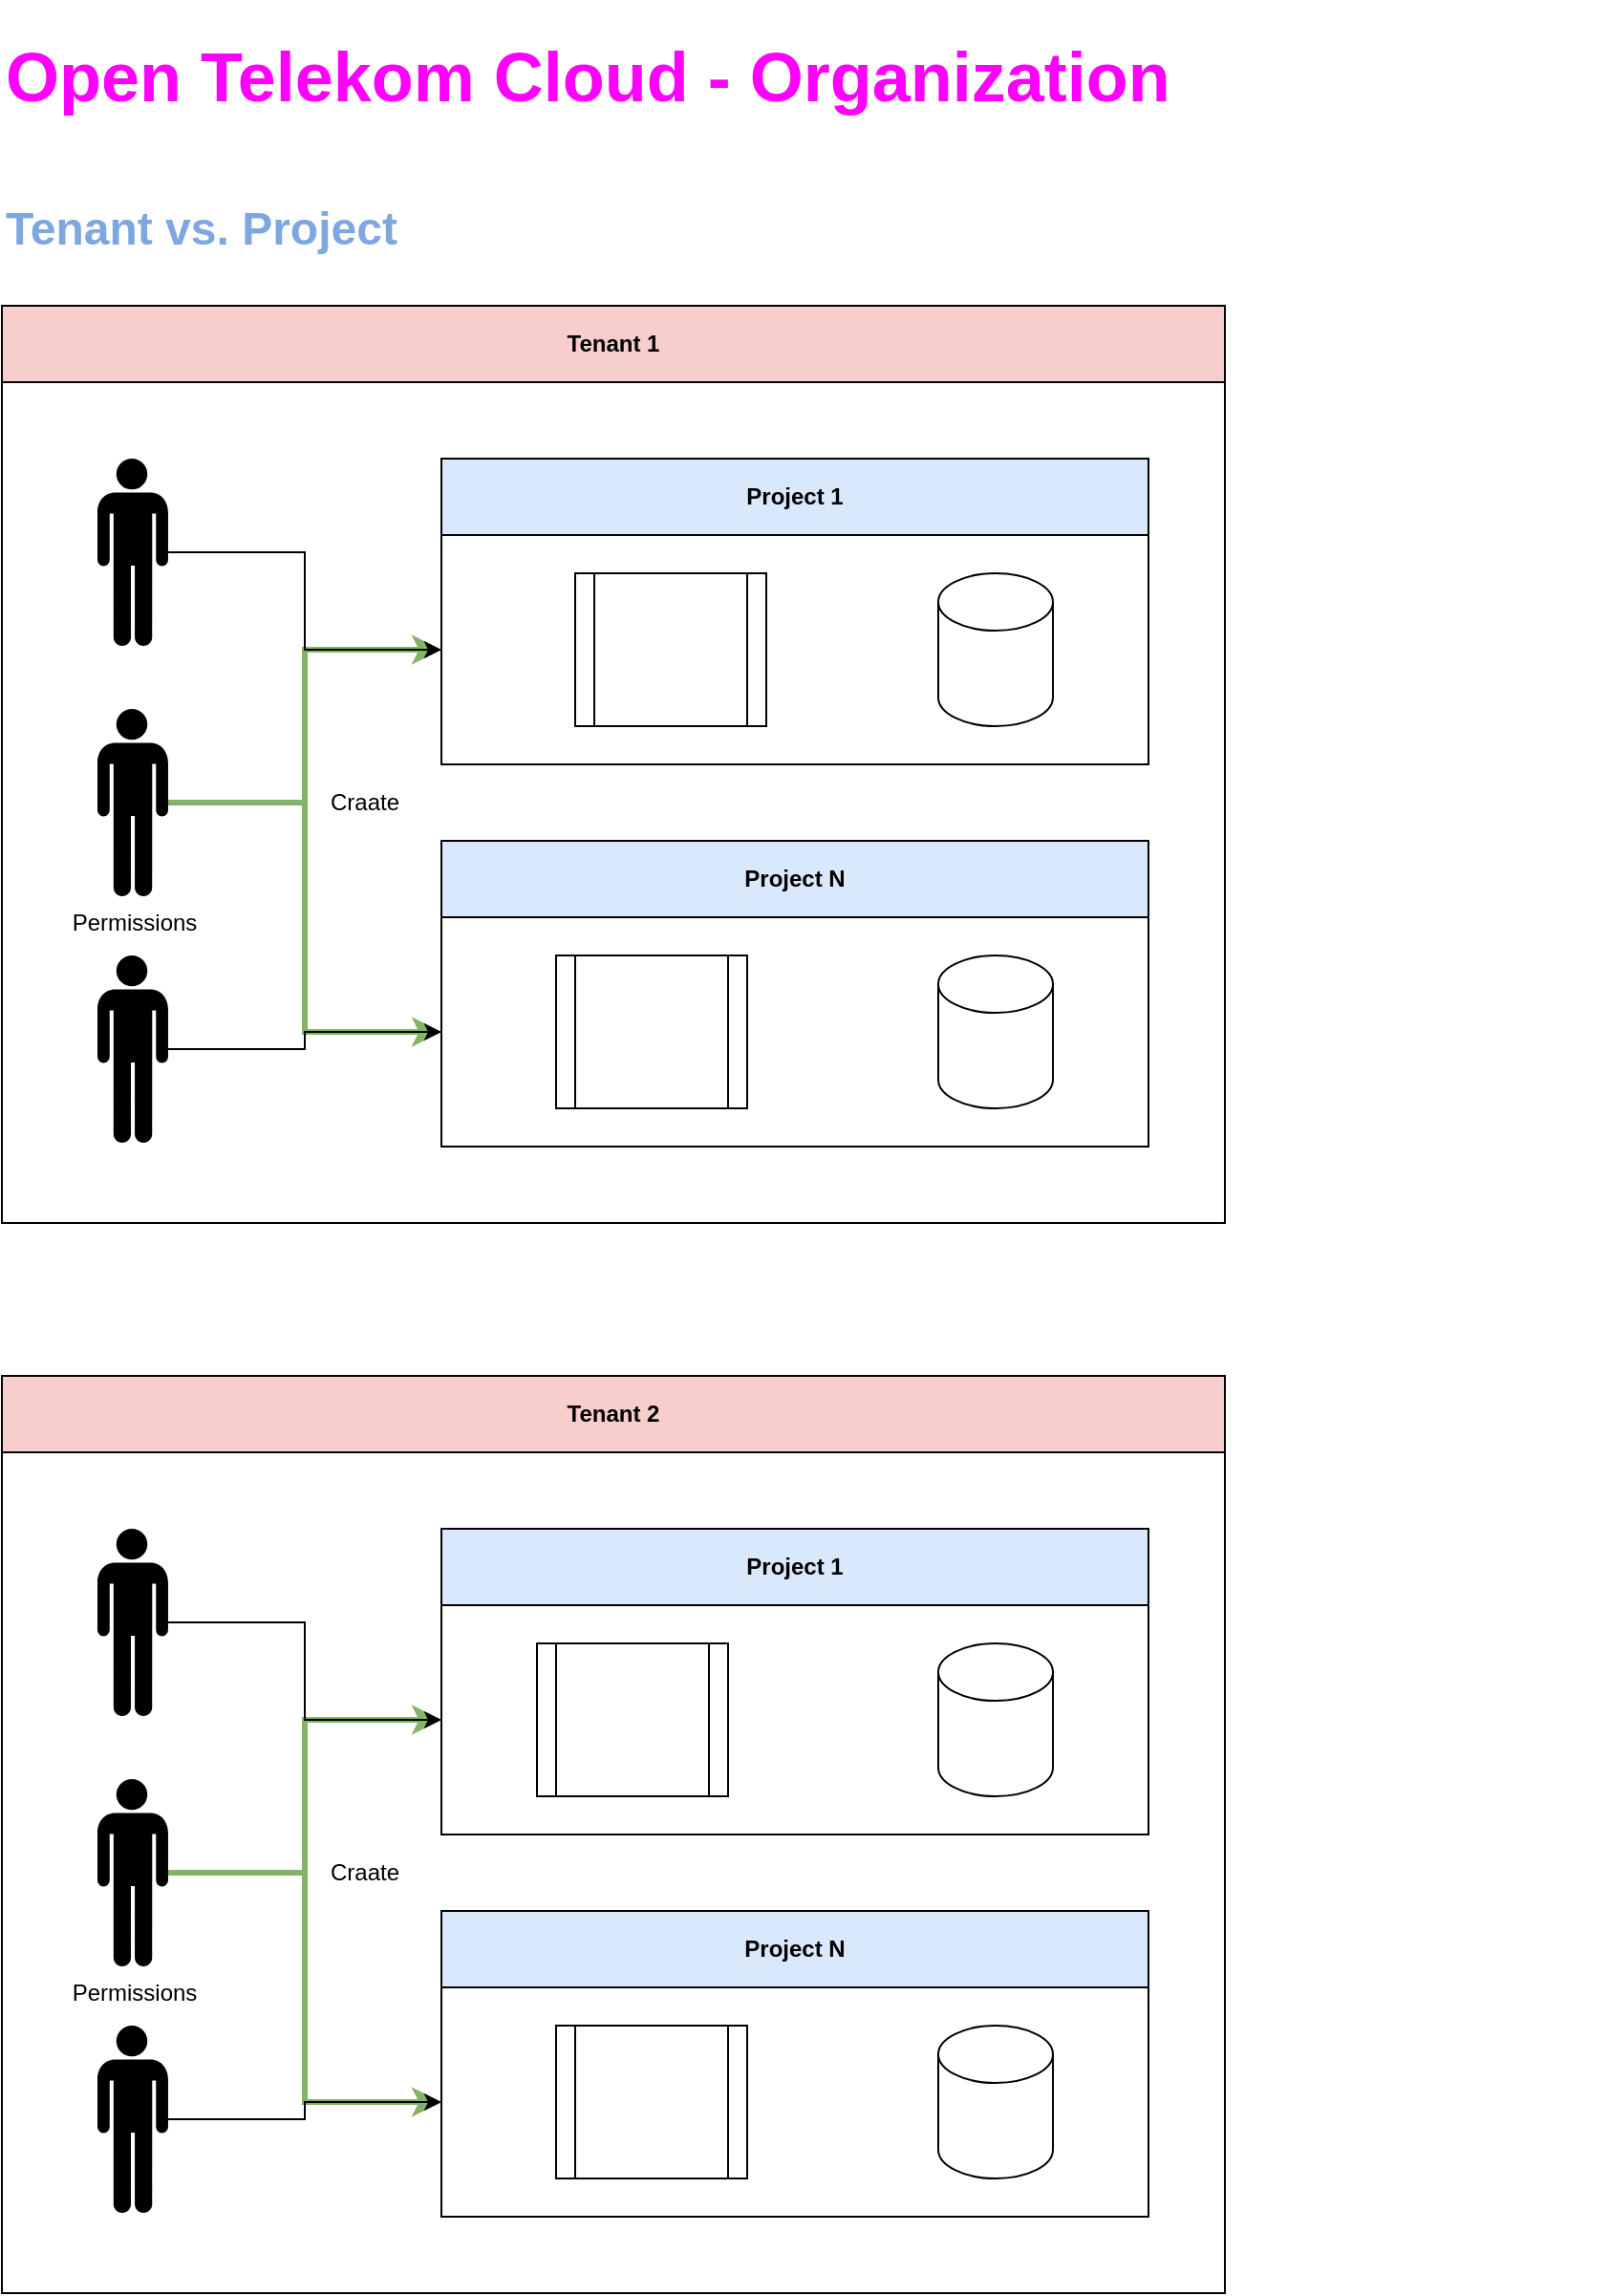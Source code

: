 <mxfile version="24.4.8" type="github" pages="2">
  <diagram name="Tenant vs Project" id="c4ROCUiDvdRLFXxvr4zi">
    <mxGraphModel dx="984" dy="666" grid="1" gridSize="10" guides="1" tooltips="1" connect="1" arrows="1" fold="1" page="1" pageScale="1" pageWidth="4681" pageHeight="3300" math="0" shadow="0">
      <root>
        <mxCell id="0" />
        <mxCell id="1" parent="0" />
        <mxCell id="LXGlJ75uYztM8jgdjXsb-1" value="Open Telekom Cloud - Organization" style="text;html=1;align=left;verticalAlign=middle;whiteSpace=wrap;rounded=0;fontStyle=1;fontSize=36;fontColor=#FF00FF;" vertex="1" parent="1">
          <mxGeometry x="80" y="80" width="840" height="80" as="geometry" />
        </mxCell>
        <mxCell id="LXGlJ75uYztM8jgdjXsb-2" value="Tenant vs. Project" style="text;html=1;align=left;verticalAlign=middle;whiteSpace=wrap;rounded=0;fontStyle=1;fontSize=24;fontColor=#7EA6E0;" vertex="1" parent="1">
          <mxGeometry x="80" y="160" width="840" height="80" as="geometry" />
        </mxCell>
        <mxCell id="LXGlJ75uYztM8jgdjXsb-4" value="" style="rounded=0;whiteSpace=wrap;html=1;" vertex="1" parent="1">
          <mxGeometry x="80" y="280" width="640" height="440" as="geometry" />
        </mxCell>
        <mxCell id="LXGlJ75uYztM8jgdjXsb-5" value="&lt;b&gt;Tenant 1&lt;/b&gt;" style="rounded=0;whiteSpace=wrap;html=1;fillColor=#f8cecc;strokeColor=#000000;" vertex="1" parent="1">
          <mxGeometry x="80" y="240" width="640" height="40" as="geometry" />
        </mxCell>
        <mxCell id="LXGlJ75uYztM8jgdjXsb-11" style="edgeStyle=orthogonalEdgeStyle;rounded=0;orthogonalLoop=1;jettySize=auto;html=1;fillColor=#d5e8d4;strokeColor=#82b366;strokeWidth=3;" edge="1" parent="1" source="LXGlJ75uYztM8jgdjXsb-6" target="LXGlJ75uYztM8jgdjXsb-7">
          <mxGeometry relative="1" as="geometry" />
        </mxCell>
        <mxCell id="LXGlJ75uYztM8jgdjXsb-12" style="edgeStyle=orthogonalEdgeStyle;rounded=0;orthogonalLoop=1;jettySize=auto;html=1;exitX=1;exitY=0.5;exitDx=0;exitDy=0;exitPerimeter=0;entryX=0;entryY=0.5;entryDx=0;entryDy=0;fillColor=#d5e8d4;strokeColor=#82b366;strokeWidth=3;" edge="1" parent="1" source="LXGlJ75uYztM8jgdjXsb-6" target="LXGlJ75uYztM8jgdjXsb-9">
          <mxGeometry relative="1" as="geometry" />
        </mxCell>
        <mxCell id="LXGlJ75uYztM8jgdjXsb-6" value="Permissions" style="shape=mxgraph.signs.people.man_1;html=1;pointerEvents=1;fillColor=#000000;strokeColor=none;verticalLabelPosition=bottom;verticalAlign=top;align=center;sketch=0;" vertex="1" parent="1">
          <mxGeometry x="130" y="451" width="37" height="98" as="geometry" />
        </mxCell>
        <mxCell id="LXGlJ75uYztM8jgdjXsb-7" value="" style="rounded=0;whiteSpace=wrap;html=1;" vertex="1" parent="1">
          <mxGeometry x="310" y="360" width="370" height="120" as="geometry" />
        </mxCell>
        <mxCell id="LXGlJ75uYztM8jgdjXsb-8" value="&lt;b&gt;Project 1&lt;/b&gt;" style="rounded=0;whiteSpace=wrap;html=1;fillColor=#dae8fc;strokeColor=#000000;" vertex="1" parent="1">
          <mxGeometry x="310" y="320" width="370" height="40" as="geometry" />
        </mxCell>
        <mxCell id="LXGlJ75uYztM8jgdjXsb-9" value="" style="rounded=0;whiteSpace=wrap;html=1;" vertex="1" parent="1">
          <mxGeometry x="310" y="560" width="370" height="120" as="geometry" />
        </mxCell>
        <mxCell id="LXGlJ75uYztM8jgdjXsb-10" value="&lt;b&gt;Project N&lt;/b&gt;" style="rounded=0;whiteSpace=wrap;html=1;fillColor=#dae8fc;strokeColor=#000000;" vertex="1" parent="1">
          <mxGeometry x="310" y="520" width="370" height="40" as="geometry" />
        </mxCell>
        <mxCell id="LXGlJ75uYztM8jgdjXsb-16" style="edgeStyle=orthogonalEdgeStyle;rounded=0;orthogonalLoop=1;jettySize=auto;html=1;entryX=0;entryY=0.5;entryDx=0;entryDy=0;" edge="1" parent="1" source="LXGlJ75uYztM8jgdjXsb-13" target="LXGlJ75uYztM8jgdjXsb-7">
          <mxGeometry relative="1" as="geometry" />
        </mxCell>
        <mxCell id="LXGlJ75uYztM8jgdjXsb-13" value="" style="shape=mxgraph.signs.people.man_1;html=1;pointerEvents=1;fillColor=#000000;strokeColor=none;verticalLabelPosition=bottom;verticalAlign=top;align=center;sketch=0;" vertex="1" parent="1">
          <mxGeometry x="130" y="320" width="37" height="98" as="geometry" />
        </mxCell>
        <mxCell id="LXGlJ75uYztM8jgdjXsb-17" style="edgeStyle=orthogonalEdgeStyle;rounded=0;orthogonalLoop=1;jettySize=auto;html=1;exitX=1;exitY=0.5;exitDx=0;exitDy=0;exitPerimeter=0;entryX=0;entryY=0.5;entryDx=0;entryDy=0;" edge="1" parent="1" source="LXGlJ75uYztM8jgdjXsb-14" target="LXGlJ75uYztM8jgdjXsb-9">
          <mxGeometry relative="1" as="geometry" />
        </mxCell>
        <mxCell id="LXGlJ75uYztM8jgdjXsb-14" value="" style="shape=mxgraph.signs.people.man_1;html=1;pointerEvents=1;fillColor=#000000;strokeColor=none;verticalLabelPosition=bottom;verticalAlign=top;align=center;sketch=0;" vertex="1" parent="1">
          <mxGeometry x="130" y="580" width="37" height="98" as="geometry" />
        </mxCell>
        <mxCell id="LXGlJ75uYztM8jgdjXsb-15" value="Craate" style="text;html=1;align=center;verticalAlign=middle;whiteSpace=wrap;rounded=0;" vertex="1" parent="1">
          <mxGeometry x="240" y="485" width="60" height="30" as="geometry" />
        </mxCell>
        <mxCell id="LXGlJ75uYztM8jgdjXsb-19" value="" style="shape=cylinder3;whiteSpace=wrap;html=1;boundedLbl=1;backgroundOutline=1;size=15;" vertex="1" parent="1">
          <mxGeometry x="570" y="380" width="60" height="80" as="geometry" />
        </mxCell>
        <mxCell id="LXGlJ75uYztM8jgdjXsb-21" value="" style="shape=cylinder3;whiteSpace=wrap;html=1;boundedLbl=1;backgroundOutline=1;size=15;" vertex="1" parent="1">
          <mxGeometry x="570" y="580" width="60" height="80" as="geometry" />
        </mxCell>
        <mxCell id="LXGlJ75uYztM8jgdjXsb-24" value="" style="rounded=0;whiteSpace=wrap;html=1;" vertex="1" parent="1">
          <mxGeometry x="80" y="840" width="640" height="440" as="geometry" />
        </mxCell>
        <mxCell id="LXGlJ75uYztM8jgdjXsb-25" value="&lt;b&gt;Tenant 2&lt;/b&gt;" style="rounded=0;whiteSpace=wrap;html=1;fillColor=#f8cecc;strokeColor=#000000;" vertex="1" parent="1">
          <mxGeometry x="80" y="800" width="640" height="40" as="geometry" />
        </mxCell>
        <mxCell id="LXGlJ75uYztM8jgdjXsb-26" style="edgeStyle=orthogonalEdgeStyle;rounded=0;orthogonalLoop=1;jettySize=auto;html=1;fillColor=#d5e8d4;strokeColor=#82b366;strokeWidth=3;" edge="1" parent="1" source="LXGlJ75uYztM8jgdjXsb-28" target="LXGlJ75uYztM8jgdjXsb-29">
          <mxGeometry relative="1" as="geometry" />
        </mxCell>
        <mxCell id="LXGlJ75uYztM8jgdjXsb-27" style="edgeStyle=orthogonalEdgeStyle;rounded=0;orthogonalLoop=1;jettySize=auto;html=1;exitX=1;exitY=0.5;exitDx=0;exitDy=0;exitPerimeter=0;entryX=0;entryY=0.5;entryDx=0;entryDy=0;fillColor=#d5e8d4;strokeColor=#82b366;strokeWidth=3;" edge="1" parent="1" source="LXGlJ75uYztM8jgdjXsb-28" target="LXGlJ75uYztM8jgdjXsb-31">
          <mxGeometry relative="1" as="geometry" />
        </mxCell>
        <mxCell id="LXGlJ75uYztM8jgdjXsb-28" value="Permissions" style="shape=mxgraph.signs.people.man_1;html=1;pointerEvents=1;fillColor=#000000;strokeColor=none;verticalLabelPosition=bottom;verticalAlign=top;align=center;sketch=0;" vertex="1" parent="1">
          <mxGeometry x="130" y="1011" width="37" height="98" as="geometry" />
        </mxCell>
        <mxCell id="LXGlJ75uYztM8jgdjXsb-29" value="" style="rounded=0;whiteSpace=wrap;html=1;" vertex="1" parent="1">
          <mxGeometry x="310" y="920" width="370" height="120" as="geometry" />
        </mxCell>
        <mxCell id="LXGlJ75uYztM8jgdjXsb-30" value="&lt;b&gt;Project 1&lt;/b&gt;" style="rounded=0;whiteSpace=wrap;html=1;fillColor=#dae8fc;strokeColor=#000000;" vertex="1" parent="1">
          <mxGeometry x="310" y="880" width="370" height="40" as="geometry" />
        </mxCell>
        <mxCell id="LXGlJ75uYztM8jgdjXsb-31" value="" style="rounded=0;whiteSpace=wrap;html=1;" vertex="1" parent="1">
          <mxGeometry x="310" y="1120" width="370" height="120" as="geometry" />
        </mxCell>
        <mxCell id="LXGlJ75uYztM8jgdjXsb-32" value="&lt;b&gt;Project N&lt;/b&gt;" style="rounded=0;whiteSpace=wrap;html=1;fillColor=#dae8fc;strokeColor=#000000;" vertex="1" parent="1">
          <mxGeometry x="310" y="1080" width="370" height="40" as="geometry" />
        </mxCell>
        <mxCell id="LXGlJ75uYztM8jgdjXsb-33" style="edgeStyle=orthogonalEdgeStyle;rounded=0;orthogonalLoop=1;jettySize=auto;html=1;entryX=0;entryY=0.5;entryDx=0;entryDy=0;" edge="1" parent="1" source="LXGlJ75uYztM8jgdjXsb-34" target="LXGlJ75uYztM8jgdjXsb-29">
          <mxGeometry relative="1" as="geometry" />
        </mxCell>
        <mxCell id="LXGlJ75uYztM8jgdjXsb-34" value="" style="shape=mxgraph.signs.people.man_1;html=1;pointerEvents=1;fillColor=#000000;strokeColor=none;verticalLabelPosition=bottom;verticalAlign=top;align=center;sketch=0;" vertex="1" parent="1">
          <mxGeometry x="130" y="880" width="37" height="98" as="geometry" />
        </mxCell>
        <mxCell id="LXGlJ75uYztM8jgdjXsb-35" style="edgeStyle=orthogonalEdgeStyle;rounded=0;orthogonalLoop=1;jettySize=auto;html=1;exitX=1;exitY=0.5;exitDx=0;exitDy=0;exitPerimeter=0;entryX=0;entryY=0.5;entryDx=0;entryDy=0;" edge="1" parent="1" source="LXGlJ75uYztM8jgdjXsb-36" target="LXGlJ75uYztM8jgdjXsb-31">
          <mxGeometry relative="1" as="geometry" />
        </mxCell>
        <mxCell id="LXGlJ75uYztM8jgdjXsb-36" value="" style="shape=mxgraph.signs.people.man_1;html=1;pointerEvents=1;fillColor=#000000;strokeColor=none;verticalLabelPosition=bottom;verticalAlign=top;align=center;sketch=0;" vertex="1" parent="1">
          <mxGeometry x="130" y="1140" width="37" height="98" as="geometry" />
        </mxCell>
        <mxCell id="LXGlJ75uYztM8jgdjXsb-37" value="Craate" style="text;html=1;align=center;verticalAlign=middle;whiteSpace=wrap;rounded=0;" vertex="1" parent="1">
          <mxGeometry x="240" y="1045" width="60" height="30" as="geometry" />
        </mxCell>
        <mxCell id="LXGlJ75uYztM8jgdjXsb-39" value="" style="shape=cylinder3;whiteSpace=wrap;html=1;boundedLbl=1;backgroundOutline=1;size=15;" vertex="1" parent="1">
          <mxGeometry x="570" y="940" width="60" height="80" as="geometry" />
        </mxCell>
        <mxCell id="LXGlJ75uYztM8jgdjXsb-41" value="" style="shape=cylinder3;whiteSpace=wrap;html=1;boundedLbl=1;backgroundOutline=1;size=15;" vertex="1" parent="1">
          <mxGeometry x="570" y="1140" width="60" height="80" as="geometry" />
        </mxCell>
        <mxCell id="6TwjlsDjyItWxflC3rAK-1" value="" style="shape=process;whiteSpace=wrap;html=1;backgroundOutline=1;" vertex="1" parent="1">
          <mxGeometry x="380" y="380" width="100" height="80" as="geometry" />
        </mxCell>
        <mxCell id="6TwjlsDjyItWxflC3rAK-2" value="" style="shape=process;whiteSpace=wrap;html=1;backgroundOutline=1;" vertex="1" parent="1">
          <mxGeometry x="370" y="580" width="100" height="80" as="geometry" />
        </mxCell>
        <mxCell id="6TwjlsDjyItWxflC3rAK-3" value="" style="shape=process;whiteSpace=wrap;html=1;backgroundOutline=1;" vertex="1" parent="1">
          <mxGeometry x="360" y="940" width="100" height="80" as="geometry" />
        </mxCell>
        <mxCell id="6TwjlsDjyItWxflC3rAK-4" value="" style="shape=process;whiteSpace=wrap;html=1;backgroundOutline=1;" vertex="1" parent="1">
          <mxGeometry x="370" y="1140" width="100" height="80" as="geometry" />
        </mxCell>
      </root>
    </mxGraphModel>
  </diagram>
  <diagram id="AiTs2hDahVgRjFR71x_S" name="Quotas">
    <mxGraphModel dx="1158" dy="784" grid="1" gridSize="10" guides="1" tooltips="1" connect="1" arrows="1" fold="1" page="1" pageScale="1" pageWidth="4681" pageHeight="3300" math="0" shadow="0">
      <root>
        <mxCell id="0" />
        <mxCell id="1" parent="0" />
        <mxCell id="Yce0ifNjrcWplOYvklSw-1" value="Open Telekom Cloud - Organization" style="text;html=1;align=left;verticalAlign=middle;whiteSpace=wrap;rounded=0;fontStyle=1;fontSize=36;fontColor=#FF00FF;" vertex="1" parent="1">
          <mxGeometry x="80" y="80" width="840" height="80" as="geometry" />
        </mxCell>
        <mxCell id="Yce0ifNjrcWplOYvklSw-2" value="Quotas" style="text;html=1;align=left;verticalAlign=middle;whiteSpace=wrap;rounded=0;fontStyle=1;fontSize=24;fontColor=#7EA6E0;" vertex="1" parent="1">
          <mxGeometry x="80" y="160" width="840" height="80" as="geometry" />
        </mxCell>
        <mxCell id="qigz9psFYk7647y8FOs9-1" value="" style="rounded=0;whiteSpace=wrap;html=1;fillColor=none;" vertex="1" parent="1">
          <mxGeometry x="80" y="280" width="960" height="720" as="geometry" />
        </mxCell>
        <mxCell id="qigz9psFYk7647y8FOs9-2" value="&lt;b&gt;Tenant 1&lt;/b&gt;" style="rounded=0;whiteSpace=wrap;html=1;fillColor=#f8cecc;strokeColor=#b85450;" vertex="1" parent="1">
          <mxGeometry x="80" y="240" width="960" height="40" as="geometry" />
        </mxCell>
        <mxCell id="qigz9psFYk7647y8FOs9-3" value="" style="rounded=0;whiteSpace=wrap;html=1;" vertex="1" parent="1">
          <mxGeometry x="120" y="360" width="880" height="120" as="geometry" />
        </mxCell>
        <mxCell id="qigz9psFYk7647y8FOs9-4" value="&lt;b&gt;Base Project&lt;/b&gt;" style="rounded=0;whiteSpace=wrap;html=1;fillColor=#dae8fc;strokeColor=#000000;" vertex="1" parent="1">
          <mxGeometry x="120" y="320" width="880" height="40" as="geometry" />
        </mxCell>
        <mxCell id="qigz9psFYk7647y8FOs9-14" value="" style="group" vertex="1" connectable="0" parent="1">
          <mxGeometry x="160" y="380" width="810" height="80" as="geometry" />
        </mxCell>
        <mxCell id="qigz9psFYk7647y8FOs9-5" value="" style="ellipse;shape=cloud;whiteSpace=wrap;html=1;" vertex="1" parent="qigz9psFYk7647y8FOs9-14">
          <mxGeometry x="440" width="70" height="80" as="geometry" />
        </mxCell>
        <mxCell id="qigz9psFYk7647y8FOs9-7" value="10 ECS&#39;&lt;div&gt;40 vCPUs&lt;/div&gt;&lt;div&gt;16 GB RAM&lt;/div&gt;" style="text;html=1;align=left;verticalAlign=middle;whiteSpace=wrap;rounded=0;" vertex="1" parent="qigz9psFYk7647y8FOs9-14">
          <mxGeometry x="120" width="120" height="80" as="geometry" />
        </mxCell>
        <mxCell id="qigz9psFYk7647y8FOs9-8" value="" style="shape=cylinder3;whiteSpace=wrap;html=1;boundedLbl=1;backgroundOutline=1;size=15;" vertex="1" parent="qigz9psFYk7647y8FOs9-14">
          <mxGeometry x="240" width="60" height="80" as="geometry" />
        </mxCell>
        <mxCell id="qigz9psFYk7647y8FOs9-9" value="50 Disks&lt;div&gt;12,500 GB&lt;/div&gt;&lt;div&gt;3,000 Snapshots&lt;/div&gt;" style="text;html=1;align=left;verticalAlign=middle;whiteSpace=wrap;rounded=0;" vertex="1" parent="qigz9psFYk7647y8FOs9-14">
          <mxGeometry x="320" width="120" height="80" as="geometry" />
        </mxCell>
        <mxCell id="qigz9psFYk7647y8FOs9-10" value="" style="shape=process;whiteSpace=wrap;html=1;backgroundOutline=1;" vertex="1" parent="qigz9psFYk7647y8FOs9-14">
          <mxGeometry width="100" height="80" as="geometry" />
        </mxCell>
        <mxCell id="qigz9psFYk7647y8FOs9-11" value="10 VPCs&lt;div&gt;100 Subnets&lt;/div&gt;" style="text;html=1;align=left;verticalAlign=middle;whiteSpace=wrap;rounded=0;" vertex="1" parent="qigz9psFYk7647y8FOs9-14">
          <mxGeometry x="520" width="120" height="80" as="geometry" />
        </mxCell>
        <mxCell id="qigz9psFYk7647y8FOs9-12" value="" style="shape=dataStorage;whiteSpace=wrap;html=1;fixedSize=1;" vertex="1" parent="qigz9psFYk7647y8FOs9-14">
          <mxGeometry x="640" width="80" height="80" as="geometry" />
        </mxCell>
        <mxCell id="qigz9psFYk7647y8FOs9-13" value="50 RDS" style="text;html=1;align=left;verticalAlign=middle;whiteSpace=wrap;rounded=0;" vertex="1" parent="qigz9psFYk7647y8FOs9-14">
          <mxGeometry x="740" width="70" height="80" as="geometry" />
        </mxCell>
        <mxCell id="qigz9psFYk7647y8FOs9-15" value="&lt;b&gt;Project 1&lt;/b&gt;" style="rounded=0;whiteSpace=wrap;html=1;fillColor=#dae8fc;strokeColor=#000000;" vertex="1" parent="1">
          <mxGeometry x="120" y="560" width="880" height="40" as="geometry" />
        </mxCell>
        <mxCell id="qigz9psFYk7647y8FOs9-16" value="" style="group" vertex="1" connectable="0" parent="1">
          <mxGeometry x="160" y="620" width="840" height="100" as="geometry" />
        </mxCell>
        <mxCell id="qigz9psFYk7647y8FOs9-25" value="" style="rounded=0;whiteSpace=wrap;html=1;" vertex="1" parent="qigz9psFYk7647y8FOs9-16">
          <mxGeometry x="-40" y="-20" width="880" height="120" as="geometry" />
        </mxCell>
        <mxCell id="qigz9psFYk7647y8FOs9-17" value="" style="ellipse;shape=cloud;whiteSpace=wrap;html=1;" vertex="1" parent="qigz9psFYk7647y8FOs9-16">
          <mxGeometry x="440" width="70" height="80" as="geometry" />
        </mxCell>
        <mxCell id="qigz9psFYk7647y8FOs9-18" value="10 ECS&#39;&lt;div&gt;40 vCPUs&lt;/div&gt;&lt;div&gt;16 GB RAM&lt;/div&gt;" style="text;html=1;align=left;verticalAlign=middle;whiteSpace=wrap;rounded=0;" vertex="1" parent="qigz9psFYk7647y8FOs9-16">
          <mxGeometry x="120" width="120" height="80" as="geometry" />
        </mxCell>
        <mxCell id="qigz9psFYk7647y8FOs9-19" value="" style="shape=cylinder3;whiteSpace=wrap;html=1;boundedLbl=1;backgroundOutline=1;size=15;" vertex="1" parent="qigz9psFYk7647y8FOs9-16">
          <mxGeometry x="240" width="60" height="80" as="geometry" />
        </mxCell>
        <mxCell id="qigz9psFYk7647y8FOs9-20" value="50 Disks&lt;div&gt;12,500 GB&lt;/div&gt;&lt;div&gt;3,000 Snapshots&lt;/div&gt;" style="text;html=1;align=left;verticalAlign=middle;whiteSpace=wrap;rounded=0;" vertex="1" parent="qigz9psFYk7647y8FOs9-16">
          <mxGeometry x="320" width="120" height="80" as="geometry" />
        </mxCell>
        <mxCell id="qigz9psFYk7647y8FOs9-21" value="" style="shape=process;whiteSpace=wrap;html=1;backgroundOutline=1;" vertex="1" parent="qigz9psFYk7647y8FOs9-16">
          <mxGeometry width="100" height="80" as="geometry" />
        </mxCell>
        <mxCell id="qigz9psFYk7647y8FOs9-22" value="10 VPCs&lt;div&gt;100 Subnets&lt;/div&gt;" style="text;html=1;align=left;verticalAlign=middle;whiteSpace=wrap;rounded=0;" vertex="1" parent="qigz9psFYk7647y8FOs9-16">
          <mxGeometry x="520" width="120" height="80" as="geometry" />
        </mxCell>
        <mxCell id="qigz9psFYk7647y8FOs9-23" value="" style="shape=dataStorage;whiteSpace=wrap;html=1;fixedSize=1;" vertex="1" parent="qigz9psFYk7647y8FOs9-16">
          <mxGeometry x="640" width="80" height="80" as="geometry" />
        </mxCell>
        <mxCell id="qigz9psFYk7647y8FOs9-24" value="50 RDS" style="text;html=1;align=left;verticalAlign=middle;whiteSpace=wrap;rounded=0;" vertex="1" parent="qigz9psFYk7647y8FOs9-16">
          <mxGeometry x="740" width="70" height="80" as="geometry" />
        </mxCell>
        <mxCell id="qigz9psFYk7647y8FOs9-26" value="&lt;b&gt;Project N&lt;/b&gt;" style="rounded=0;whiteSpace=wrap;html=1;fillColor=#dae8fc;strokeColor=#000000;" vertex="1" parent="1">
          <mxGeometry x="120" y="800" width="880" height="40" as="geometry" />
        </mxCell>
        <mxCell id="qigz9psFYk7647y8FOs9-27" value="" style="group" vertex="1" connectable="0" parent="1">
          <mxGeometry x="160" y="860" width="840" height="100" as="geometry" />
        </mxCell>
        <mxCell id="qigz9psFYk7647y8FOs9-28" value="" style="rounded=0;whiteSpace=wrap;html=1;" vertex="1" parent="qigz9psFYk7647y8FOs9-27">
          <mxGeometry x="-40" y="-20" width="880" height="120" as="geometry" />
        </mxCell>
        <mxCell id="qigz9psFYk7647y8FOs9-29" value="" style="ellipse;shape=cloud;whiteSpace=wrap;html=1;" vertex="1" parent="qigz9psFYk7647y8FOs9-27">
          <mxGeometry x="440" width="70" height="80" as="geometry" />
        </mxCell>
        <mxCell id="qigz9psFYk7647y8FOs9-30" value="10 ECS&#39;&lt;div&gt;40 vCPUs&lt;/div&gt;&lt;div&gt;16 GB RAM&lt;/div&gt;" style="text;html=1;align=left;verticalAlign=middle;whiteSpace=wrap;rounded=0;" vertex="1" parent="qigz9psFYk7647y8FOs9-27">
          <mxGeometry x="120" width="120" height="80" as="geometry" />
        </mxCell>
        <mxCell id="qigz9psFYk7647y8FOs9-31" value="" style="shape=cylinder3;whiteSpace=wrap;html=1;boundedLbl=1;backgroundOutline=1;size=15;" vertex="1" parent="qigz9psFYk7647y8FOs9-27">
          <mxGeometry x="240" width="60" height="80" as="geometry" />
        </mxCell>
        <mxCell id="qigz9psFYk7647y8FOs9-32" value="50 Disks&lt;div&gt;12,500 GB&lt;/div&gt;&lt;div&gt;3,000 Snapshots&lt;/div&gt;" style="text;html=1;align=left;verticalAlign=middle;whiteSpace=wrap;rounded=0;" vertex="1" parent="qigz9psFYk7647y8FOs9-27">
          <mxGeometry x="320" width="120" height="80" as="geometry" />
        </mxCell>
        <mxCell id="qigz9psFYk7647y8FOs9-33" value="" style="shape=process;whiteSpace=wrap;html=1;backgroundOutline=1;" vertex="1" parent="qigz9psFYk7647y8FOs9-27">
          <mxGeometry width="100" height="80" as="geometry" />
        </mxCell>
        <mxCell id="qigz9psFYk7647y8FOs9-34" value="10 VPCs&lt;div&gt;100 Subnets&lt;/div&gt;" style="text;html=1;align=left;verticalAlign=middle;whiteSpace=wrap;rounded=0;" vertex="1" parent="qigz9psFYk7647y8FOs9-27">
          <mxGeometry x="520" width="120" height="80" as="geometry" />
        </mxCell>
        <mxCell id="qigz9psFYk7647y8FOs9-35" value="" style="shape=dataStorage;whiteSpace=wrap;html=1;fixedSize=1;" vertex="1" parent="qigz9psFYk7647y8FOs9-27">
          <mxGeometry x="640" width="80" height="80" as="geometry" />
        </mxCell>
        <mxCell id="qigz9psFYk7647y8FOs9-36" value="50 RDS" style="text;html=1;align=left;verticalAlign=middle;whiteSpace=wrap;rounded=0;" vertex="1" parent="qigz9psFYk7647y8FOs9-27">
          <mxGeometry x="740" width="70" height="80" as="geometry" />
        </mxCell>
      </root>
    </mxGraphModel>
  </diagram>
</mxfile>
